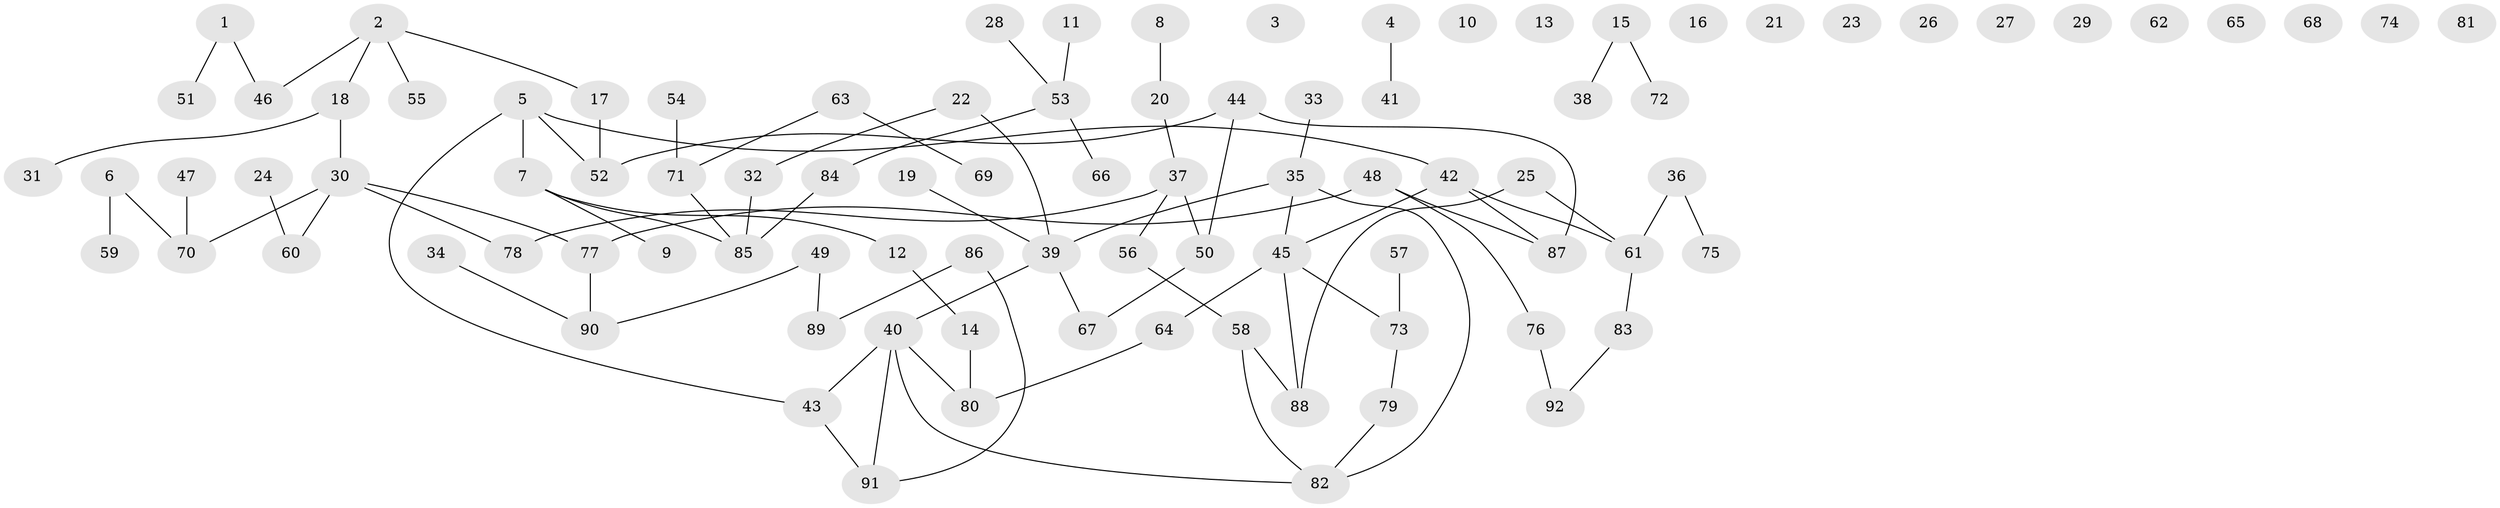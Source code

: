 // Generated by graph-tools (version 1.1) at 2025/00/03/09/25 03:00:43]
// undirected, 92 vertices, 91 edges
graph export_dot {
graph [start="1"]
  node [color=gray90,style=filled];
  1;
  2;
  3;
  4;
  5;
  6;
  7;
  8;
  9;
  10;
  11;
  12;
  13;
  14;
  15;
  16;
  17;
  18;
  19;
  20;
  21;
  22;
  23;
  24;
  25;
  26;
  27;
  28;
  29;
  30;
  31;
  32;
  33;
  34;
  35;
  36;
  37;
  38;
  39;
  40;
  41;
  42;
  43;
  44;
  45;
  46;
  47;
  48;
  49;
  50;
  51;
  52;
  53;
  54;
  55;
  56;
  57;
  58;
  59;
  60;
  61;
  62;
  63;
  64;
  65;
  66;
  67;
  68;
  69;
  70;
  71;
  72;
  73;
  74;
  75;
  76;
  77;
  78;
  79;
  80;
  81;
  82;
  83;
  84;
  85;
  86;
  87;
  88;
  89;
  90;
  91;
  92;
  1 -- 46;
  1 -- 51;
  2 -- 17;
  2 -- 18;
  2 -- 46;
  2 -- 55;
  4 -- 41;
  5 -- 7;
  5 -- 42;
  5 -- 43;
  5 -- 52;
  6 -- 59;
  6 -- 70;
  7 -- 9;
  7 -- 12;
  7 -- 85;
  8 -- 20;
  11 -- 53;
  12 -- 14;
  14 -- 80;
  15 -- 38;
  15 -- 72;
  17 -- 52;
  18 -- 30;
  18 -- 31;
  19 -- 39;
  20 -- 37;
  22 -- 32;
  22 -- 39;
  24 -- 60;
  25 -- 61;
  25 -- 88;
  28 -- 53;
  30 -- 60;
  30 -- 70;
  30 -- 77;
  30 -- 78;
  32 -- 85;
  33 -- 35;
  34 -- 90;
  35 -- 39;
  35 -- 45;
  35 -- 82;
  36 -- 61;
  36 -- 75;
  37 -- 50;
  37 -- 56;
  37 -- 78;
  39 -- 40;
  39 -- 67;
  40 -- 43;
  40 -- 80;
  40 -- 82;
  40 -- 91;
  42 -- 45;
  42 -- 61;
  42 -- 87;
  43 -- 91;
  44 -- 50;
  44 -- 52;
  44 -- 87;
  45 -- 64;
  45 -- 73;
  45 -- 88;
  47 -- 70;
  48 -- 76;
  48 -- 77;
  48 -- 87;
  49 -- 89;
  49 -- 90;
  50 -- 67;
  53 -- 66;
  53 -- 84;
  54 -- 71;
  56 -- 58;
  57 -- 73;
  58 -- 82;
  58 -- 88;
  61 -- 83;
  63 -- 69;
  63 -- 71;
  64 -- 80;
  71 -- 85;
  73 -- 79;
  76 -- 92;
  77 -- 90;
  79 -- 82;
  83 -- 92;
  84 -- 85;
  86 -- 89;
  86 -- 91;
}
